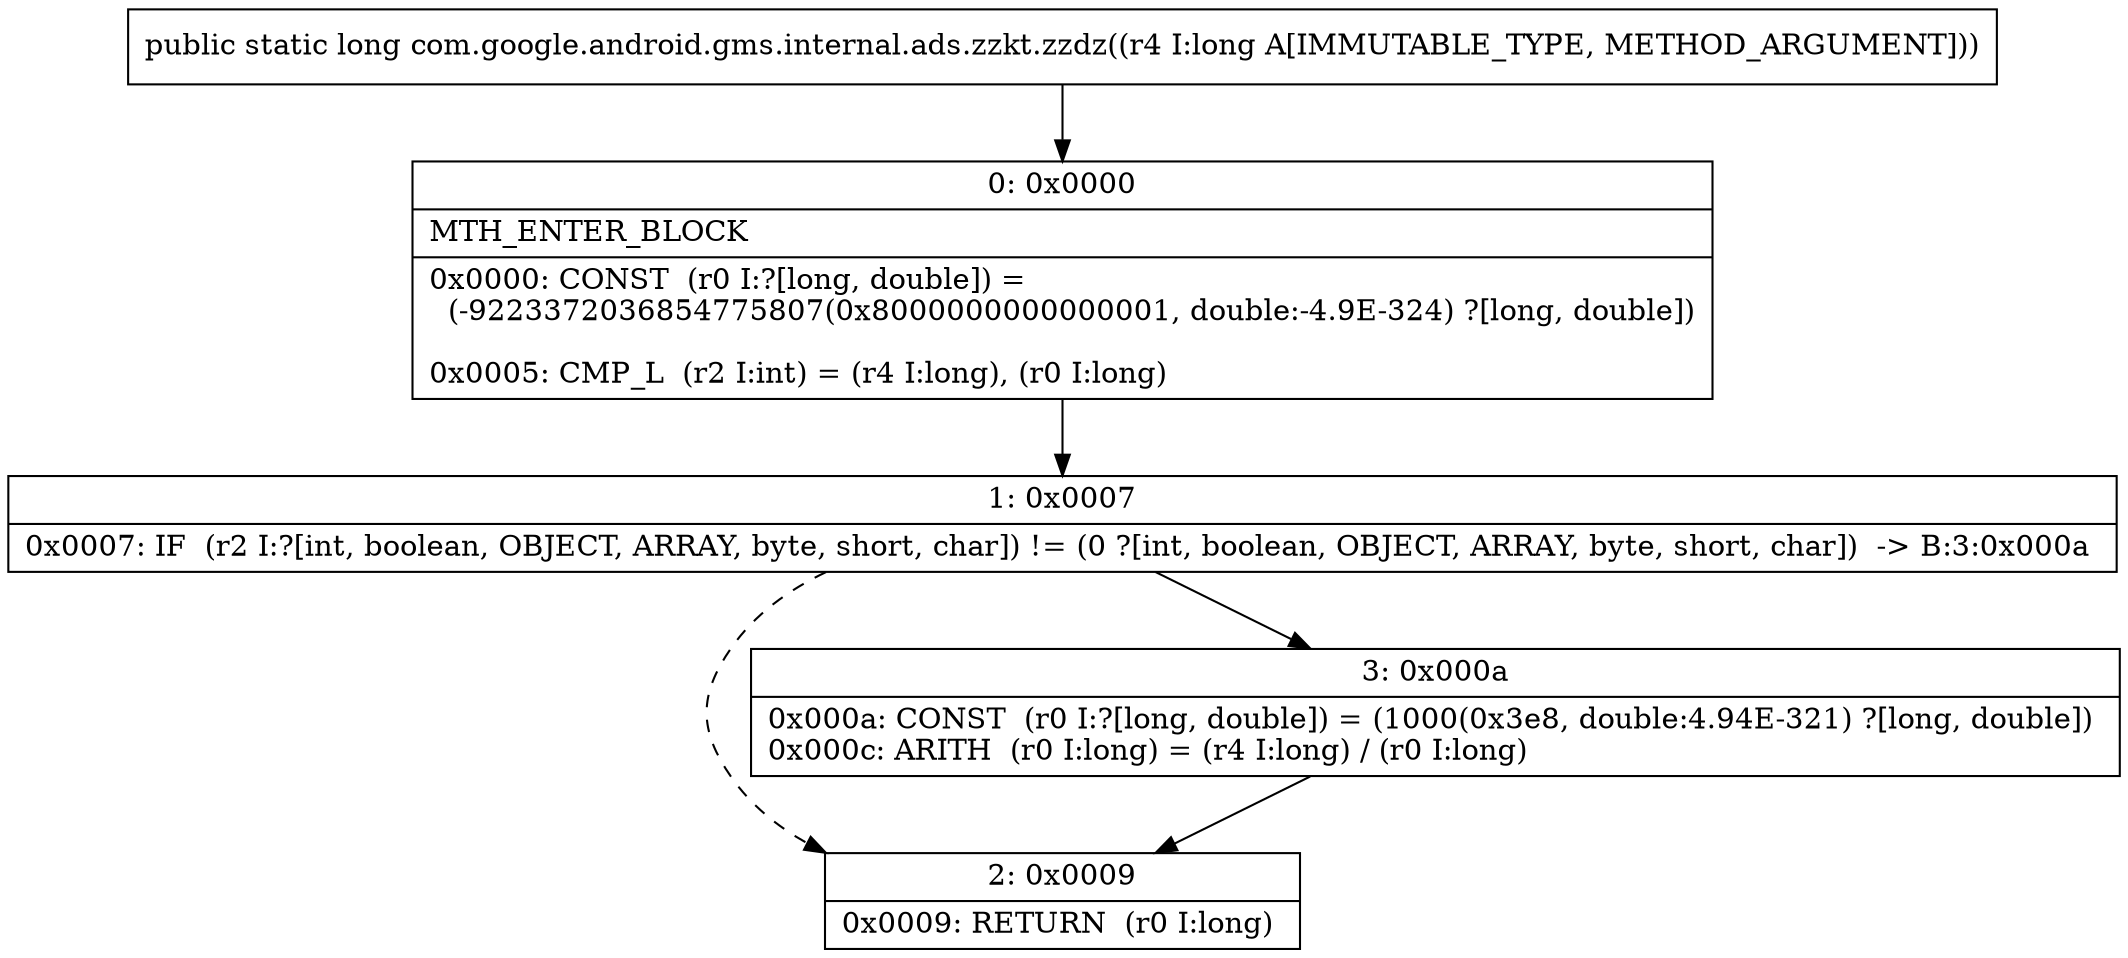 digraph "CFG forcom.google.android.gms.internal.ads.zzkt.zzdz(J)J" {
Node_0 [shape=record,label="{0\:\ 0x0000|MTH_ENTER_BLOCK\l|0x0000: CONST  (r0 I:?[long, double]) = \l  (\-9223372036854775807(0x8000000000000001, double:\-4.9E\-324) ?[long, double])\l \l0x0005: CMP_L  (r2 I:int) = (r4 I:long), (r0 I:long) \l}"];
Node_1 [shape=record,label="{1\:\ 0x0007|0x0007: IF  (r2 I:?[int, boolean, OBJECT, ARRAY, byte, short, char]) != (0 ?[int, boolean, OBJECT, ARRAY, byte, short, char])  \-\> B:3:0x000a \l}"];
Node_2 [shape=record,label="{2\:\ 0x0009|0x0009: RETURN  (r0 I:long) \l}"];
Node_3 [shape=record,label="{3\:\ 0x000a|0x000a: CONST  (r0 I:?[long, double]) = (1000(0x3e8, double:4.94E\-321) ?[long, double]) \l0x000c: ARITH  (r0 I:long) = (r4 I:long) \/ (r0 I:long) \l}"];
MethodNode[shape=record,label="{public static long com.google.android.gms.internal.ads.zzkt.zzdz((r4 I:long A[IMMUTABLE_TYPE, METHOD_ARGUMENT])) }"];
MethodNode -> Node_0;
Node_0 -> Node_1;
Node_1 -> Node_2[style=dashed];
Node_1 -> Node_3;
Node_3 -> Node_2;
}

